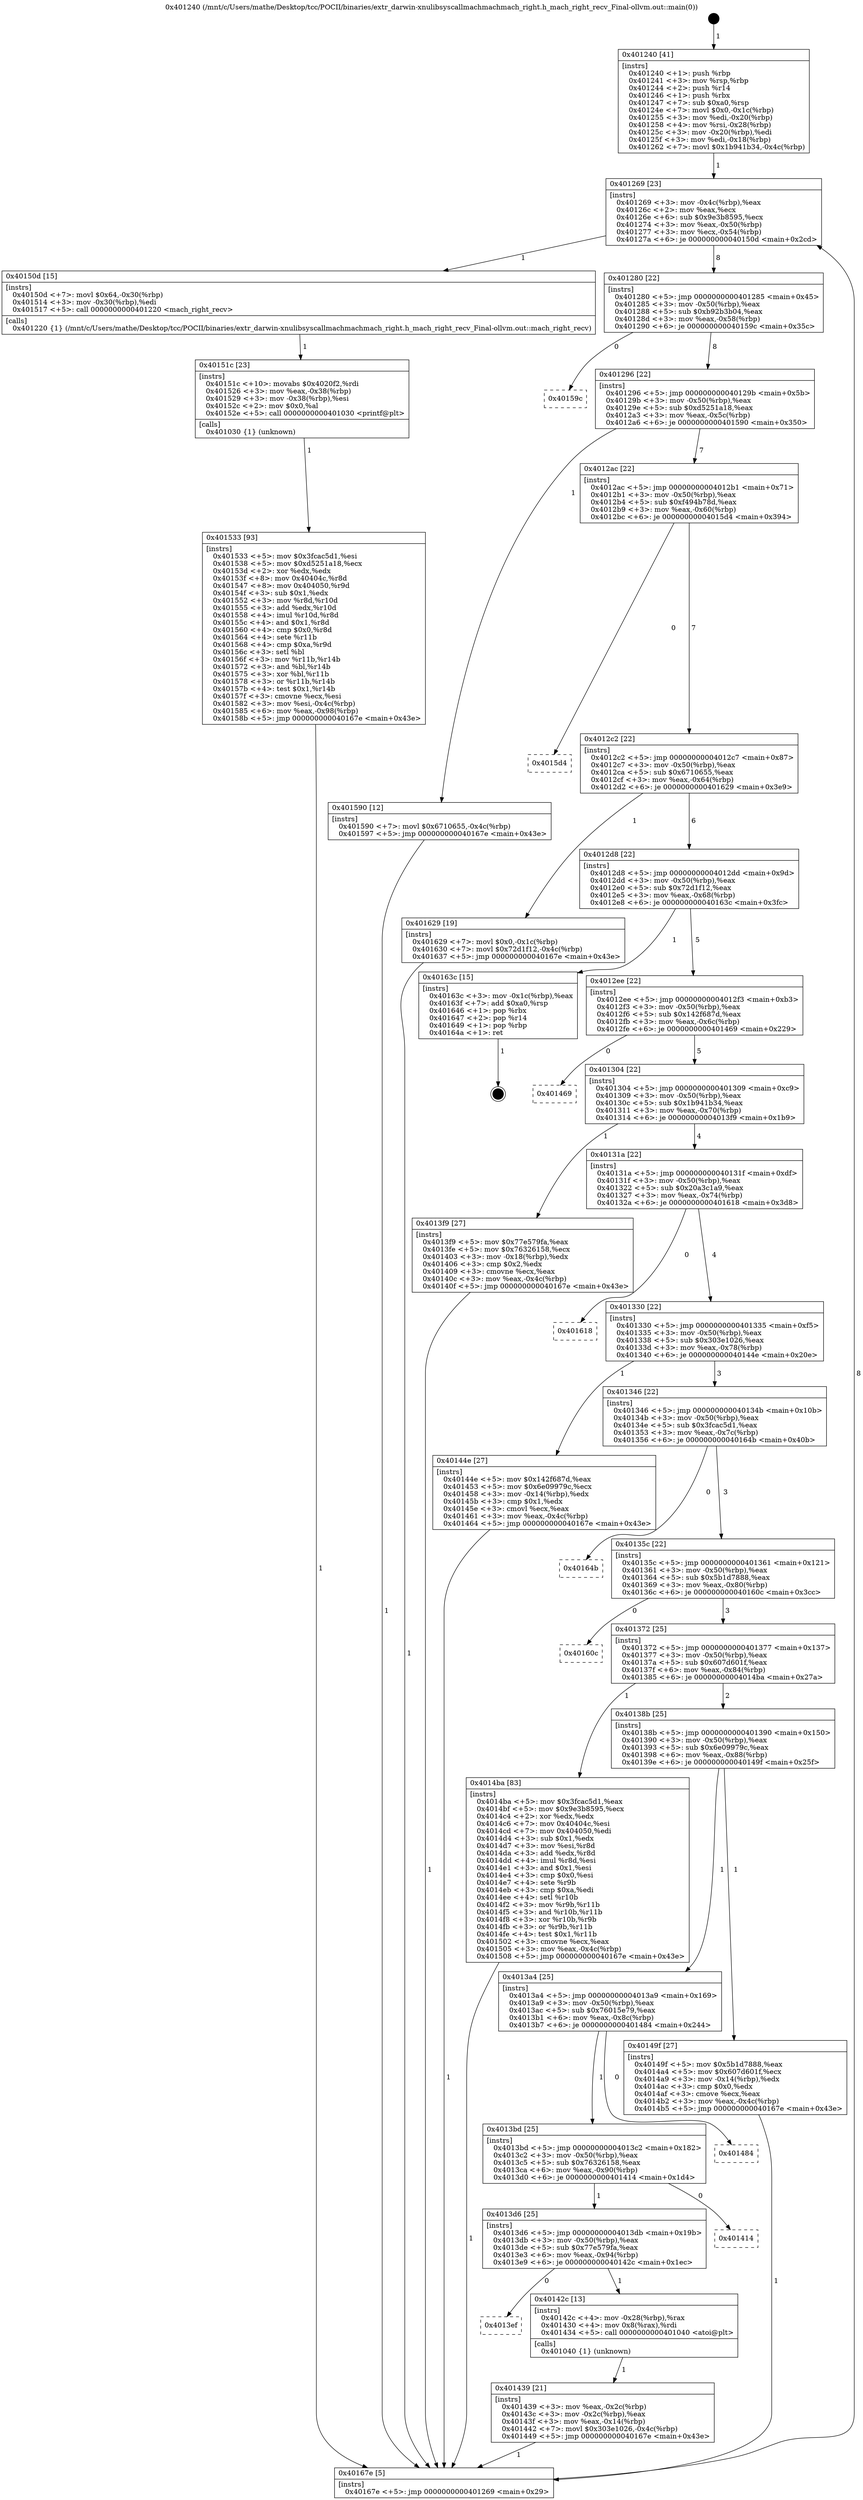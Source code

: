 digraph "0x401240" {
  label = "0x401240 (/mnt/c/Users/mathe/Desktop/tcc/POCII/binaries/extr_darwin-xnulibsyscallmachmachmach_right.h_mach_right_recv_Final-ollvm.out::main(0))"
  labelloc = "t"
  node[shape=record]

  Entry [label="",width=0.3,height=0.3,shape=circle,fillcolor=black,style=filled]
  "0x401269" [label="{
     0x401269 [23]\l
     | [instrs]\l
     &nbsp;&nbsp;0x401269 \<+3\>: mov -0x4c(%rbp),%eax\l
     &nbsp;&nbsp;0x40126c \<+2\>: mov %eax,%ecx\l
     &nbsp;&nbsp;0x40126e \<+6\>: sub $0x9e3b8595,%ecx\l
     &nbsp;&nbsp;0x401274 \<+3\>: mov %eax,-0x50(%rbp)\l
     &nbsp;&nbsp;0x401277 \<+3\>: mov %ecx,-0x54(%rbp)\l
     &nbsp;&nbsp;0x40127a \<+6\>: je 000000000040150d \<main+0x2cd\>\l
  }"]
  "0x40150d" [label="{
     0x40150d [15]\l
     | [instrs]\l
     &nbsp;&nbsp;0x40150d \<+7\>: movl $0x64,-0x30(%rbp)\l
     &nbsp;&nbsp;0x401514 \<+3\>: mov -0x30(%rbp),%edi\l
     &nbsp;&nbsp;0x401517 \<+5\>: call 0000000000401220 \<mach_right_recv\>\l
     | [calls]\l
     &nbsp;&nbsp;0x401220 \{1\} (/mnt/c/Users/mathe/Desktop/tcc/POCII/binaries/extr_darwin-xnulibsyscallmachmachmach_right.h_mach_right_recv_Final-ollvm.out::mach_right_recv)\l
  }"]
  "0x401280" [label="{
     0x401280 [22]\l
     | [instrs]\l
     &nbsp;&nbsp;0x401280 \<+5\>: jmp 0000000000401285 \<main+0x45\>\l
     &nbsp;&nbsp;0x401285 \<+3\>: mov -0x50(%rbp),%eax\l
     &nbsp;&nbsp;0x401288 \<+5\>: sub $0xb92b3b04,%eax\l
     &nbsp;&nbsp;0x40128d \<+3\>: mov %eax,-0x58(%rbp)\l
     &nbsp;&nbsp;0x401290 \<+6\>: je 000000000040159c \<main+0x35c\>\l
  }"]
  Exit [label="",width=0.3,height=0.3,shape=circle,fillcolor=black,style=filled,peripheries=2]
  "0x40159c" [label="{
     0x40159c\l
  }", style=dashed]
  "0x401296" [label="{
     0x401296 [22]\l
     | [instrs]\l
     &nbsp;&nbsp;0x401296 \<+5\>: jmp 000000000040129b \<main+0x5b\>\l
     &nbsp;&nbsp;0x40129b \<+3\>: mov -0x50(%rbp),%eax\l
     &nbsp;&nbsp;0x40129e \<+5\>: sub $0xd5251a18,%eax\l
     &nbsp;&nbsp;0x4012a3 \<+3\>: mov %eax,-0x5c(%rbp)\l
     &nbsp;&nbsp;0x4012a6 \<+6\>: je 0000000000401590 \<main+0x350\>\l
  }"]
  "0x401533" [label="{
     0x401533 [93]\l
     | [instrs]\l
     &nbsp;&nbsp;0x401533 \<+5\>: mov $0x3fcac5d1,%esi\l
     &nbsp;&nbsp;0x401538 \<+5\>: mov $0xd5251a18,%ecx\l
     &nbsp;&nbsp;0x40153d \<+2\>: xor %edx,%edx\l
     &nbsp;&nbsp;0x40153f \<+8\>: mov 0x40404c,%r8d\l
     &nbsp;&nbsp;0x401547 \<+8\>: mov 0x404050,%r9d\l
     &nbsp;&nbsp;0x40154f \<+3\>: sub $0x1,%edx\l
     &nbsp;&nbsp;0x401552 \<+3\>: mov %r8d,%r10d\l
     &nbsp;&nbsp;0x401555 \<+3\>: add %edx,%r10d\l
     &nbsp;&nbsp;0x401558 \<+4\>: imul %r10d,%r8d\l
     &nbsp;&nbsp;0x40155c \<+4\>: and $0x1,%r8d\l
     &nbsp;&nbsp;0x401560 \<+4\>: cmp $0x0,%r8d\l
     &nbsp;&nbsp;0x401564 \<+4\>: sete %r11b\l
     &nbsp;&nbsp;0x401568 \<+4\>: cmp $0xa,%r9d\l
     &nbsp;&nbsp;0x40156c \<+3\>: setl %bl\l
     &nbsp;&nbsp;0x40156f \<+3\>: mov %r11b,%r14b\l
     &nbsp;&nbsp;0x401572 \<+3\>: and %bl,%r14b\l
     &nbsp;&nbsp;0x401575 \<+3\>: xor %bl,%r11b\l
     &nbsp;&nbsp;0x401578 \<+3\>: or %r11b,%r14b\l
     &nbsp;&nbsp;0x40157b \<+4\>: test $0x1,%r14b\l
     &nbsp;&nbsp;0x40157f \<+3\>: cmovne %ecx,%esi\l
     &nbsp;&nbsp;0x401582 \<+3\>: mov %esi,-0x4c(%rbp)\l
     &nbsp;&nbsp;0x401585 \<+6\>: mov %eax,-0x98(%rbp)\l
     &nbsp;&nbsp;0x40158b \<+5\>: jmp 000000000040167e \<main+0x43e\>\l
  }"]
  "0x401590" [label="{
     0x401590 [12]\l
     | [instrs]\l
     &nbsp;&nbsp;0x401590 \<+7\>: movl $0x6710655,-0x4c(%rbp)\l
     &nbsp;&nbsp;0x401597 \<+5\>: jmp 000000000040167e \<main+0x43e\>\l
  }"]
  "0x4012ac" [label="{
     0x4012ac [22]\l
     | [instrs]\l
     &nbsp;&nbsp;0x4012ac \<+5\>: jmp 00000000004012b1 \<main+0x71\>\l
     &nbsp;&nbsp;0x4012b1 \<+3\>: mov -0x50(%rbp),%eax\l
     &nbsp;&nbsp;0x4012b4 \<+5\>: sub $0xf494b78d,%eax\l
     &nbsp;&nbsp;0x4012b9 \<+3\>: mov %eax,-0x60(%rbp)\l
     &nbsp;&nbsp;0x4012bc \<+6\>: je 00000000004015d4 \<main+0x394\>\l
  }"]
  "0x40151c" [label="{
     0x40151c [23]\l
     | [instrs]\l
     &nbsp;&nbsp;0x40151c \<+10\>: movabs $0x4020f2,%rdi\l
     &nbsp;&nbsp;0x401526 \<+3\>: mov %eax,-0x38(%rbp)\l
     &nbsp;&nbsp;0x401529 \<+3\>: mov -0x38(%rbp),%esi\l
     &nbsp;&nbsp;0x40152c \<+2\>: mov $0x0,%al\l
     &nbsp;&nbsp;0x40152e \<+5\>: call 0000000000401030 \<printf@plt\>\l
     | [calls]\l
     &nbsp;&nbsp;0x401030 \{1\} (unknown)\l
  }"]
  "0x4015d4" [label="{
     0x4015d4\l
  }", style=dashed]
  "0x4012c2" [label="{
     0x4012c2 [22]\l
     | [instrs]\l
     &nbsp;&nbsp;0x4012c2 \<+5\>: jmp 00000000004012c7 \<main+0x87\>\l
     &nbsp;&nbsp;0x4012c7 \<+3\>: mov -0x50(%rbp),%eax\l
     &nbsp;&nbsp;0x4012ca \<+5\>: sub $0x6710655,%eax\l
     &nbsp;&nbsp;0x4012cf \<+3\>: mov %eax,-0x64(%rbp)\l
     &nbsp;&nbsp;0x4012d2 \<+6\>: je 0000000000401629 \<main+0x3e9\>\l
  }"]
  "0x401439" [label="{
     0x401439 [21]\l
     | [instrs]\l
     &nbsp;&nbsp;0x401439 \<+3\>: mov %eax,-0x2c(%rbp)\l
     &nbsp;&nbsp;0x40143c \<+3\>: mov -0x2c(%rbp),%eax\l
     &nbsp;&nbsp;0x40143f \<+3\>: mov %eax,-0x14(%rbp)\l
     &nbsp;&nbsp;0x401442 \<+7\>: movl $0x303e1026,-0x4c(%rbp)\l
     &nbsp;&nbsp;0x401449 \<+5\>: jmp 000000000040167e \<main+0x43e\>\l
  }"]
  "0x401629" [label="{
     0x401629 [19]\l
     | [instrs]\l
     &nbsp;&nbsp;0x401629 \<+7\>: movl $0x0,-0x1c(%rbp)\l
     &nbsp;&nbsp;0x401630 \<+7\>: movl $0x72d1f12,-0x4c(%rbp)\l
     &nbsp;&nbsp;0x401637 \<+5\>: jmp 000000000040167e \<main+0x43e\>\l
  }"]
  "0x4012d8" [label="{
     0x4012d8 [22]\l
     | [instrs]\l
     &nbsp;&nbsp;0x4012d8 \<+5\>: jmp 00000000004012dd \<main+0x9d\>\l
     &nbsp;&nbsp;0x4012dd \<+3\>: mov -0x50(%rbp),%eax\l
     &nbsp;&nbsp;0x4012e0 \<+5\>: sub $0x72d1f12,%eax\l
     &nbsp;&nbsp;0x4012e5 \<+3\>: mov %eax,-0x68(%rbp)\l
     &nbsp;&nbsp;0x4012e8 \<+6\>: je 000000000040163c \<main+0x3fc\>\l
  }"]
  "0x4013ef" [label="{
     0x4013ef\l
  }", style=dashed]
  "0x40163c" [label="{
     0x40163c [15]\l
     | [instrs]\l
     &nbsp;&nbsp;0x40163c \<+3\>: mov -0x1c(%rbp),%eax\l
     &nbsp;&nbsp;0x40163f \<+7\>: add $0xa0,%rsp\l
     &nbsp;&nbsp;0x401646 \<+1\>: pop %rbx\l
     &nbsp;&nbsp;0x401647 \<+2\>: pop %r14\l
     &nbsp;&nbsp;0x401649 \<+1\>: pop %rbp\l
     &nbsp;&nbsp;0x40164a \<+1\>: ret\l
  }"]
  "0x4012ee" [label="{
     0x4012ee [22]\l
     | [instrs]\l
     &nbsp;&nbsp;0x4012ee \<+5\>: jmp 00000000004012f3 \<main+0xb3\>\l
     &nbsp;&nbsp;0x4012f3 \<+3\>: mov -0x50(%rbp),%eax\l
     &nbsp;&nbsp;0x4012f6 \<+5\>: sub $0x142f687d,%eax\l
     &nbsp;&nbsp;0x4012fb \<+3\>: mov %eax,-0x6c(%rbp)\l
     &nbsp;&nbsp;0x4012fe \<+6\>: je 0000000000401469 \<main+0x229\>\l
  }"]
  "0x40142c" [label="{
     0x40142c [13]\l
     | [instrs]\l
     &nbsp;&nbsp;0x40142c \<+4\>: mov -0x28(%rbp),%rax\l
     &nbsp;&nbsp;0x401430 \<+4\>: mov 0x8(%rax),%rdi\l
     &nbsp;&nbsp;0x401434 \<+5\>: call 0000000000401040 \<atoi@plt\>\l
     | [calls]\l
     &nbsp;&nbsp;0x401040 \{1\} (unknown)\l
  }"]
  "0x401469" [label="{
     0x401469\l
  }", style=dashed]
  "0x401304" [label="{
     0x401304 [22]\l
     | [instrs]\l
     &nbsp;&nbsp;0x401304 \<+5\>: jmp 0000000000401309 \<main+0xc9\>\l
     &nbsp;&nbsp;0x401309 \<+3\>: mov -0x50(%rbp),%eax\l
     &nbsp;&nbsp;0x40130c \<+5\>: sub $0x1b941b34,%eax\l
     &nbsp;&nbsp;0x401311 \<+3\>: mov %eax,-0x70(%rbp)\l
     &nbsp;&nbsp;0x401314 \<+6\>: je 00000000004013f9 \<main+0x1b9\>\l
  }"]
  "0x4013d6" [label="{
     0x4013d6 [25]\l
     | [instrs]\l
     &nbsp;&nbsp;0x4013d6 \<+5\>: jmp 00000000004013db \<main+0x19b\>\l
     &nbsp;&nbsp;0x4013db \<+3\>: mov -0x50(%rbp),%eax\l
     &nbsp;&nbsp;0x4013de \<+5\>: sub $0x77e579fa,%eax\l
     &nbsp;&nbsp;0x4013e3 \<+6\>: mov %eax,-0x94(%rbp)\l
     &nbsp;&nbsp;0x4013e9 \<+6\>: je 000000000040142c \<main+0x1ec\>\l
  }"]
  "0x4013f9" [label="{
     0x4013f9 [27]\l
     | [instrs]\l
     &nbsp;&nbsp;0x4013f9 \<+5\>: mov $0x77e579fa,%eax\l
     &nbsp;&nbsp;0x4013fe \<+5\>: mov $0x76326158,%ecx\l
     &nbsp;&nbsp;0x401403 \<+3\>: mov -0x18(%rbp),%edx\l
     &nbsp;&nbsp;0x401406 \<+3\>: cmp $0x2,%edx\l
     &nbsp;&nbsp;0x401409 \<+3\>: cmovne %ecx,%eax\l
     &nbsp;&nbsp;0x40140c \<+3\>: mov %eax,-0x4c(%rbp)\l
     &nbsp;&nbsp;0x40140f \<+5\>: jmp 000000000040167e \<main+0x43e\>\l
  }"]
  "0x40131a" [label="{
     0x40131a [22]\l
     | [instrs]\l
     &nbsp;&nbsp;0x40131a \<+5\>: jmp 000000000040131f \<main+0xdf\>\l
     &nbsp;&nbsp;0x40131f \<+3\>: mov -0x50(%rbp),%eax\l
     &nbsp;&nbsp;0x401322 \<+5\>: sub $0x20a3c1a9,%eax\l
     &nbsp;&nbsp;0x401327 \<+3\>: mov %eax,-0x74(%rbp)\l
     &nbsp;&nbsp;0x40132a \<+6\>: je 0000000000401618 \<main+0x3d8\>\l
  }"]
  "0x40167e" [label="{
     0x40167e [5]\l
     | [instrs]\l
     &nbsp;&nbsp;0x40167e \<+5\>: jmp 0000000000401269 \<main+0x29\>\l
  }"]
  "0x401240" [label="{
     0x401240 [41]\l
     | [instrs]\l
     &nbsp;&nbsp;0x401240 \<+1\>: push %rbp\l
     &nbsp;&nbsp;0x401241 \<+3\>: mov %rsp,%rbp\l
     &nbsp;&nbsp;0x401244 \<+2\>: push %r14\l
     &nbsp;&nbsp;0x401246 \<+1\>: push %rbx\l
     &nbsp;&nbsp;0x401247 \<+7\>: sub $0xa0,%rsp\l
     &nbsp;&nbsp;0x40124e \<+7\>: movl $0x0,-0x1c(%rbp)\l
     &nbsp;&nbsp;0x401255 \<+3\>: mov %edi,-0x20(%rbp)\l
     &nbsp;&nbsp;0x401258 \<+4\>: mov %rsi,-0x28(%rbp)\l
     &nbsp;&nbsp;0x40125c \<+3\>: mov -0x20(%rbp),%edi\l
     &nbsp;&nbsp;0x40125f \<+3\>: mov %edi,-0x18(%rbp)\l
     &nbsp;&nbsp;0x401262 \<+7\>: movl $0x1b941b34,-0x4c(%rbp)\l
  }"]
  "0x401414" [label="{
     0x401414\l
  }", style=dashed]
  "0x401618" [label="{
     0x401618\l
  }", style=dashed]
  "0x401330" [label="{
     0x401330 [22]\l
     | [instrs]\l
     &nbsp;&nbsp;0x401330 \<+5\>: jmp 0000000000401335 \<main+0xf5\>\l
     &nbsp;&nbsp;0x401335 \<+3\>: mov -0x50(%rbp),%eax\l
     &nbsp;&nbsp;0x401338 \<+5\>: sub $0x303e1026,%eax\l
     &nbsp;&nbsp;0x40133d \<+3\>: mov %eax,-0x78(%rbp)\l
     &nbsp;&nbsp;0x401340 \<+6\>: je 000000000040144e \<main+0x20e\>\l
  }"]
  "0x4013bd" [label="{
     0x4013bd [25]\l
     | [instrs]\l
     &nbsp;&nbsp;0x4013bd \<+5\>: jmp 00000000004013c2 \<main+0x182\>\l
     &nbsp;&nbsp;0x4013c2 \<+3\>: mov -0x50(%rbp),%eax\l
     &nbsp;&nbsp;0x4013c5 \<+5\>: sub $0x76326158,%eax\l
     &nbsp;&nbsp;0x4013ca \<+6\>: mov %eax,-0x90(%rbp)\l
     &nbsp;&nbsp;0x4013d0 \<+6\>: je 0000000000401414 \<main+0x1d4\>\l
  }"]
  "0x40144e" [label="{
     0x40144e [27]\l
     | [instrs]\l
     &nbsp;&nbsp;0x40144e \<+5\>: mov $0x142f687d,%eax\l
     &nbsp;&nbsp;0x401453 \<+5\>: mov $0x6e09979c,%ecx\l
     &nbsp;&nbsp;0x401458 \<+3\>: mov -0x14(%rbp),%edx\l
     &nbsp;&nbsp;0x40145b \<+3\>: cmp $0x1,%edx\l
     &nbsp;&nbsp;0x40145e \<+3\>: cmovl %ecx,%eax\l
     &nbsp;&nbsp;0x401461 \<+3\>: mov %eax,-0x4c(%rbp)\l
     &nbsp;&nbsp;0x401464 \<+5\>: jmp 000000000040167e \<main+0x43e\>\l
  }"]
  "0x401346" [label="{
     0x401346 [22]\l
     | [instrs]\l
     &nbsp;&nbsp;0x401346 \<+5\>: jmp 000000000040134b \<main+0x10b\>\l
     &nbsp;&nbsp;0x40134b \<+3\>: mov -0x50(%rbp),%eax\l
     &nbsp;&nbsp;0x40134e \<+5\>: sub $0x3fcac5d1,%eax\l
     &nbsp;&nbsp;0x401353 \<+3\>: mov %eax,-0x7c(%rbp)\l
     &nbsp;&nbsp;0x401356 \<+6\>: je 000000000040164b \<main+0x40b\>\l
  }"]
  "0x401484" [label="{
     0x401484\l
  }", style=dashed]
  "0x40164b" [label="{
     0x40164b\l
  }", style=dashed]
  "0x40135c" [label="{
     0x40135c [22]\l
     | [instrs]\l
     &nbsp;&nbsp;0x40135c \<+5\>: jmp 0000000000401361 \<main+0x121\>\l
     &nbsp;&nbsp;0x401361 \<+3\>: mov -0x50(%rbp),%eax\l
     &nbsp;&nbsp;0x401364 \<+5\>: sub $0x5b1d7888,%eax\l
     &nbsp;&nbsp;0x401369 \<+3\>: mov %eax,-0x80(%rbp)\l
     &nbsp;&nbsp;0x40136c \<+6\>: je 000000000040160c \<main+0x3cc\>\l
  }"]
  "0x4013a4" [label="{
     0x4013a4 [25]\l
     | [instrs]\l
     &nbsp;&nbsp;0x4013a4 \<+5\>: jmp 00000000004013a9 \<main+0x169\>\l
     &nbsp;&nbsp;0x4013a9 \<+3\>: mov -0x50(%rbp),%eax\l
     &nbsp;&nbsp;0x4013ac \<+5\>: sub $0x76015e79,%eax\l
     &nbsp;&nbsp;0x4013b1 \<+6\>: mov %eax,-0x8c(%rbp)\l
     &nbsp;&nbsp;0x4013b7 \<+6\>: je 0000000000401484 \<main+0x244\>\l
  }"]
  "0x40160c" [label="{
     0x40160c\l
  }", style=dashed]
  "0x401372" [label="{
     0x401372 [25]\l
     | [instrs]\l
     &nbsp;&nbsp;0x401372 \<+5\>: jmp 0000000000401377 \<main+0x137\>\l
     &nbsp;&nbsp;0x401377 \<+3\>: mov -0x50(%rbp),%eax\l
     &nbsp;&nbsp;0x40137a \<+5\>: sub $0x607d601f,%eax\l
     &nbsp;&nbsp;0x40137f \<+6\>: mov %eax,-0x84(%rbp)\l
     &nbsp;&nbsp;0x401385 \<+6\>: je 00000000004014ba \<main+0x27a\>\l
  }"]
  "0x40149f" [label="{
     0x40149f [27]\l
     | [instrs]\l
     &nbsp;&nbsp;0x40149f \<+5\>: mov $0x5b1d7888,%eax\l
     &nbsp;&nbsp;0x4014a4 \<+5\>: mov $0x607d601f,%ecx\l
     &nbsp;&nbsp;0x4014a9 \<+3\>: mov -0x14(%rbp),%edx\l
     &nbsp;&nbsp;0x4014ac \<+3\>: cmp $0x0,%edx\l
     &nbsp;&nbsp;0x4014af \<+3\>: cmove %ecx,%eax\l
     &nbsp;&nbsp;0x4014b2 \<+3\>: mov %eax,-0x4c(%rbp)\l
     &nbsp;&nbsp;0x4014b5 \<+5\>: jmp 000000000040167e \<main+0x43e\>\l
  }"]
  "0x4014ba" [label="{
     0x4014ba [83]\l
     | [instrs]\l
     &nbsp;&nbsp;0x4014ba \<+5\>: mov $0x3fcac5d1,%eax\l
     &nbsp;&nbsp;0x4014bf \<+5\>: mov $0x9e3b8595,%ecx\l
     &nbsp;&nbsp;0x4014c4 \<+2\>: xor %edx,%edx\l
     &nbsp;&nbsp;0x4014c6 \<+7\>: mov 0x40404c,%esi\l
     &nbsp;&nbsp;0x4014cd \<+7\>: mov 0x404050,%edi\l
     &nbsp;&nbsp;0x4014d4 \<+3\>: sub $0x1,%edx\l
     &nbsp;&nbsp;0x4014d7 \<+3\>: mov %esi,%r8d\l
     &nbsp;&nbsp;0x4014da \<+3\>: add %edx,%r8d\l
     &nbsp;&nbsp;0x4014dd \<+4\>: imul %r8d,%esi\l
     &nbsp;&nbsp;0x4014e1 \<+3\>: and $0x1,%esi\l
     &nbsp;&nbsp;0x4014e4 \<+3\>: cmp $0x0,%esi\l
     &nbsp;&nbsp;0x4014e7 \<+4\>: sete %r9b\l
     &nbsp;&nbsp;0x4014eb \<+3\>: cmp $0xa,%edi\l
     &nbsp;&nbsp;0x4014ee \<+4\>: setl %r10b\l
     &nbsp;&nbsp;0x4014f2 \<+3\>: mov %r9b,%r11b\l
     &nbsp;&nbsp;0x4014f5 \<+3\>: and %r10b,%r11b\l
     &nbsp;&nbsp;0x4014f8 \<+3\>: xor %r10b,%r9b\l
     &nbsp;&nbsp;0x4014fb \<+3\>: or %r9b,%r11b\l
     &nbsp;&nbsp;0x4014fe \<+4\>: test $0x1,%r11b\l
     &nbsp;&nbsp;0x401502 \<+3\>: cmovne %ecx,%eax\l
     &nbsp;&nbsp;0x401505 \<+3\>: mov %eax,-0x4c(%rbp)\l
     &nbsp;&nbsp;0x401508 \<+5\>: jmp 000000000040167e \<main+0x43e\>\l
  }"]
  "0x40138b" [label="{
     0x40138b [25]\l
     | [instrs]\l
     &nbsp;&nbsp;0x40138b \<+5\>: jmp 0000000000401390 \<main+0x150\>\l
     &nbsp;&nbsp;0x401390 \<+3\>: mov -0x50(%rbp),%eax\l
     &nbsp;&nbsp;0x401393 \<+5\>: sub $0x6e09979c,%eax\l
     &nbsp;&nbsp;0x401398 \<+6\>: mov %eax,-0x88(%rbp)\l
     &nbsp;&nbsp;0x40139e \<+6\>: je 000000000040149f \<main+0x25f\>\l
  }"]
  Entry -> "0x401240" [label=" 1"]
  "0x401269" -> "0x40150d" [label=" 1"]
  "0x401269" -> "0x401280" [label=" 8"]
  "0x40163c" -> Exit [label=" 1"]
  "0x401280" -> "0x40159c" [label=" 0"]
  "0x401280" -> "0x401296" [label=" 8"]
  "0x401629" -> "0x40167e" [label=" 1"]
  "0x401296" -> "0x401590" [label=" 1"]
  "0x401296" -> "0x4012ac" [label=" 7"]
  "0x401590" -> "0x40167e" [label=" 1"]
  "0x4012ac" -> "0x4015d4" [label=" 0"]
  "0x4012ac" -> "0x4012c2" [label=" 7"]
  "0x401533" -> "0x40167e" [label=" 1"]
  "0x4012c2" -> "0x401629" [label=" 1"]
  "0x4012c2" -> "0x4012d8" [label=" 6"]
  "0x40151c" -> "0x401533" [label=" 1"]
  "0x4012d8" -> "0x40163c" [label=" 1"]
  "0x4012d8" -> "0x4012ee" [label=" 5"]
  "0x40150d" -> "0x40151c" [label=" 1"]
  "0x4012ee" -> "0x401469" [label=" 0"]
  "0x4012ee" -> "0x401304" [label=" 5"]
  "0x4014ba" -> "0x40167e" [label=" 1"]
  "0x401304" -> "0x4013f9" [label=" 1"]
  "0x401304" -> "0x40131a" [label=" 4"]
  "0x4013f9" -> "0x40167e" [label=" 1"]
  "0x401240" -> "0x401269" [label=" 1"]
  "0x40167e" -> "0x401269" [label=" 8"]
  "0x40144e" -> "0x40167e" [label=" 1"]
  "0x40131a" -> "0x401618" [label=" 0"]
  "0x40131a" -> "0x401330" [label=" 4"]
  "0x401439" -> "0x40167e" [label=" 1"]
  "0x401330" -> "0x40144e" [label=" 1"]
  "0x401330" -> "0x401346" [label=" 3"]
  "0x4013d6" -> "0x4013ef" [label=" 0"]
  "0x401346" -> "0x40164b" [label=" 0"]
  "0x401346" -> "0x40135c" [label=" 3"]
  "0x4013d6" -> "0x40142c" [label=" 1"]
  "0x40135c" -> "0x40160c" [label=" 0"]
  "0x40135c" -> "0x401372" [label=" 3"]
  "0x4013bd" -> "0x4013d6" [label=" 1"]
  "0x401372" -> "0x4014ba" [label=" 1"]
  "0x401372" -> "0x40138b" [label=" 2"]
  "0x4013bd" -> "0x401414" [label=" 0"]
  "0x40138b" -> "0x40149f" [label=" 1"]
  "0x40138b" -> "0x4013a4" [label=" 1"]
  "0x40149f" -> "0x40167e" [label=" 1"]
  "0x4013a4" -> "0x401484" [label=" 0"]
  "0x4013a4" -> "0x4013bd" [label=" 1"]
  "0x40142c" -> "0x401439" [label=" 1"]
}
